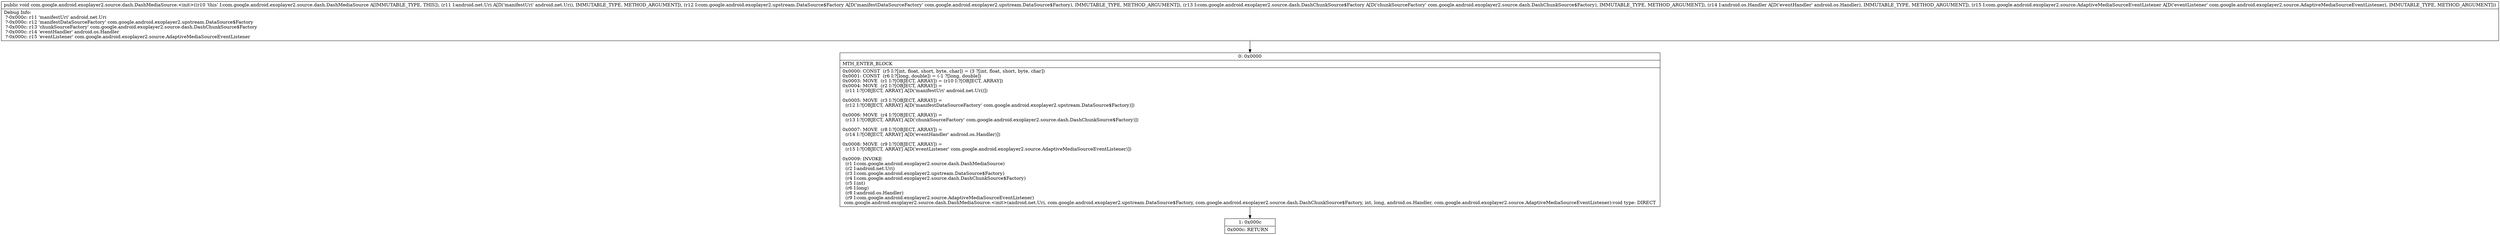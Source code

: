 digraph "CFG forcom.google.android.exoplayer2.source.dash.DashMediaSource.\<init\>(Landroid\/net\/Uri;Lcom\/google\/android\/exoplayer2\/upstream\/DataSource$Factory;Lcom\/google\/android\/exoplayer2\/source\/dash\/DashChunkSource$Factory;Landroid\/os\/Handler;Lcom\/google\/android\/exoplayer2\/source\/AdaptiveMediaSourceEventListener;)V" {
Node_0 [shape=record,label="{0\:\ 0x0000|MTH_ENTER_BLOCK\l|0x0000: CONST  (r5 I:?[int, float, short, byte, char]) = (3 ?[int, float, short, byte, char]) \l0x0001: CONST  (r6 I:?[long, double]) = (\-1 ?[long, double]) \l0x0003: MOVE  (r1 I:?[OBJECT, ARRAY]) = (r10 I:?[OBJECT, ARRAY]) \l0x0004: MOVE  (r2 I:?[OBJECT, ARRAY]) = \l  (r11 I:?[OBJECT, ARRAY] A[D('manifestUri' android.net.Uri)])\l \l0x0005: MOVE  (r3 I:?[OBJECT, ARRAY]) = \l  (r12 I:?[OBJECT, ARRAY] A[D('manifestDataSourceFactory' com.google.android.exoplayer2.upstream.DataSource$Factory)])\l \l0x0006: MOVE  (r4 I:?[OBJECT, ARRAY]) = \l  (r13 I:?[OBJECT, ARRAY] A[D('chunkSourceFactory' com.google.android.exoplayer2.source.dash.DashChunkSource$Factory)])\l \l0x0007: MOVE  (r8 I:?[OBJECT, ARRAY]) = \l  (r14 I:?[OBJECT, ARRAY] A[D('eventHandler' android.os.Handler)])\l \l0x0008: MOVE  (r9 I:?[OBJECT, ARRAY]) = \l  (r15 I:?[OBJECT, ARRAY] A[D('eventListener' com.google.android.exoplayer2.source.AdaptiveMediaSourceEventListener)])\l \l0x0009: INVOKE  \l  (r1 I:com.google.android.exoplayer2.source.dash.DashMediaSource)\l  (r2 I:android.net.Uri)\l  (r3 I:com.google.android.exoplayer2.upstream.DataSource$Factory)\l  (r4 I:com.google.android.exoplayer2.source.dash.DashChunkSource$Factory)\l  (r5 I:int)\l  (r6 I:long)\l  (r8 I:android.os.Handler)\l  (r9 I:com.google.android.exoplayer2.source.AdaptiveMediaSourceEventListener)\l com.google.android.exoplayer2.source.dash.DashMediaSource.\<init\>(android.net.Uri, com.google.android.exoplayer2.upstream.DataSource$Factory, com.google.android.exoplayer2.source.dash.DashChunkSource$Factory, int, long, android.os.Handler, com.google.android.exoplayer2.source.AdaptiveMediaSourceEventListener):void type: DIRECT \l}"];
Node_1 [shape=record,label="{1\:\ 0x000c|0x000c: RETURN   \l}"];
MethodNode[shape=record,label="{public void com.google.android.exoplayer2.source.dash.DashMediaSource.\<init\>((r10 'this' I:com.google.android.exoplayer2.source.dash.DashMediaSource A[IMMUTABLE_TYPE, THIS]), (r11 I:android.net.Uri A[D('manifestUri' android.net.Uri), IMMUTABLE_TYPE, METHOD_ARGUMENT]), (r12 I:com.google.android.exoplayer2.upstream.DataSource$Factory A[D('manifestDataSourceFactory' com.google.android.exoplayer2.upstream.DataSource$Factory), IMMUTABLE_TYPE, METHOD_ARGUMENT]), (r13 I:com.google.android.exoplayer2.source.dash.DashChunkSource$Factory A[D('chunkSourceFactory' com.google.android.exoplayer2.source.dash.DashChunkSource$Factory), IMMUTABLE_TYPE, METHOD_ARGUMENT]), (r14 I:android.os.Handler A[D('eventHandler' android.os.Handler), IMMUTABLE_TYPE, METHOD_ARGUMENT]), (r15 I:com.google.android.exoplayer2.source.AdaptiveMediaSourceEventListener A[D('eventListener' com.google.android.exoplayer2.source.AdaptiveMediaSourceEventListener), IMMUTABLE_TYPE, METHOD_ARGUMENT]))  | Debug Info:\l  ?\-0x000c: r11 'manifestUri' android.net.Uri\l  ?\-0x000c: r12 'manifestDataSourceFactory' com.google.android.exoplayer2.upstream.DataSource$Factory\l  ?\-0x000c: r13 'chunkSourceFactory' com.google.android.exoplayer2.source.dash.DashChunkSource$Factory\l  ?\-0x000c: r14 'eventHandler' android.os.Handler\l  ?\-0x000c: r15 'eventListener' com.google.android.exoplayer2.source.AdaptiveMediaSourceEventListener\l}"];
MethodNode -> Node_0;
Node_0 -> Node_1;
}

